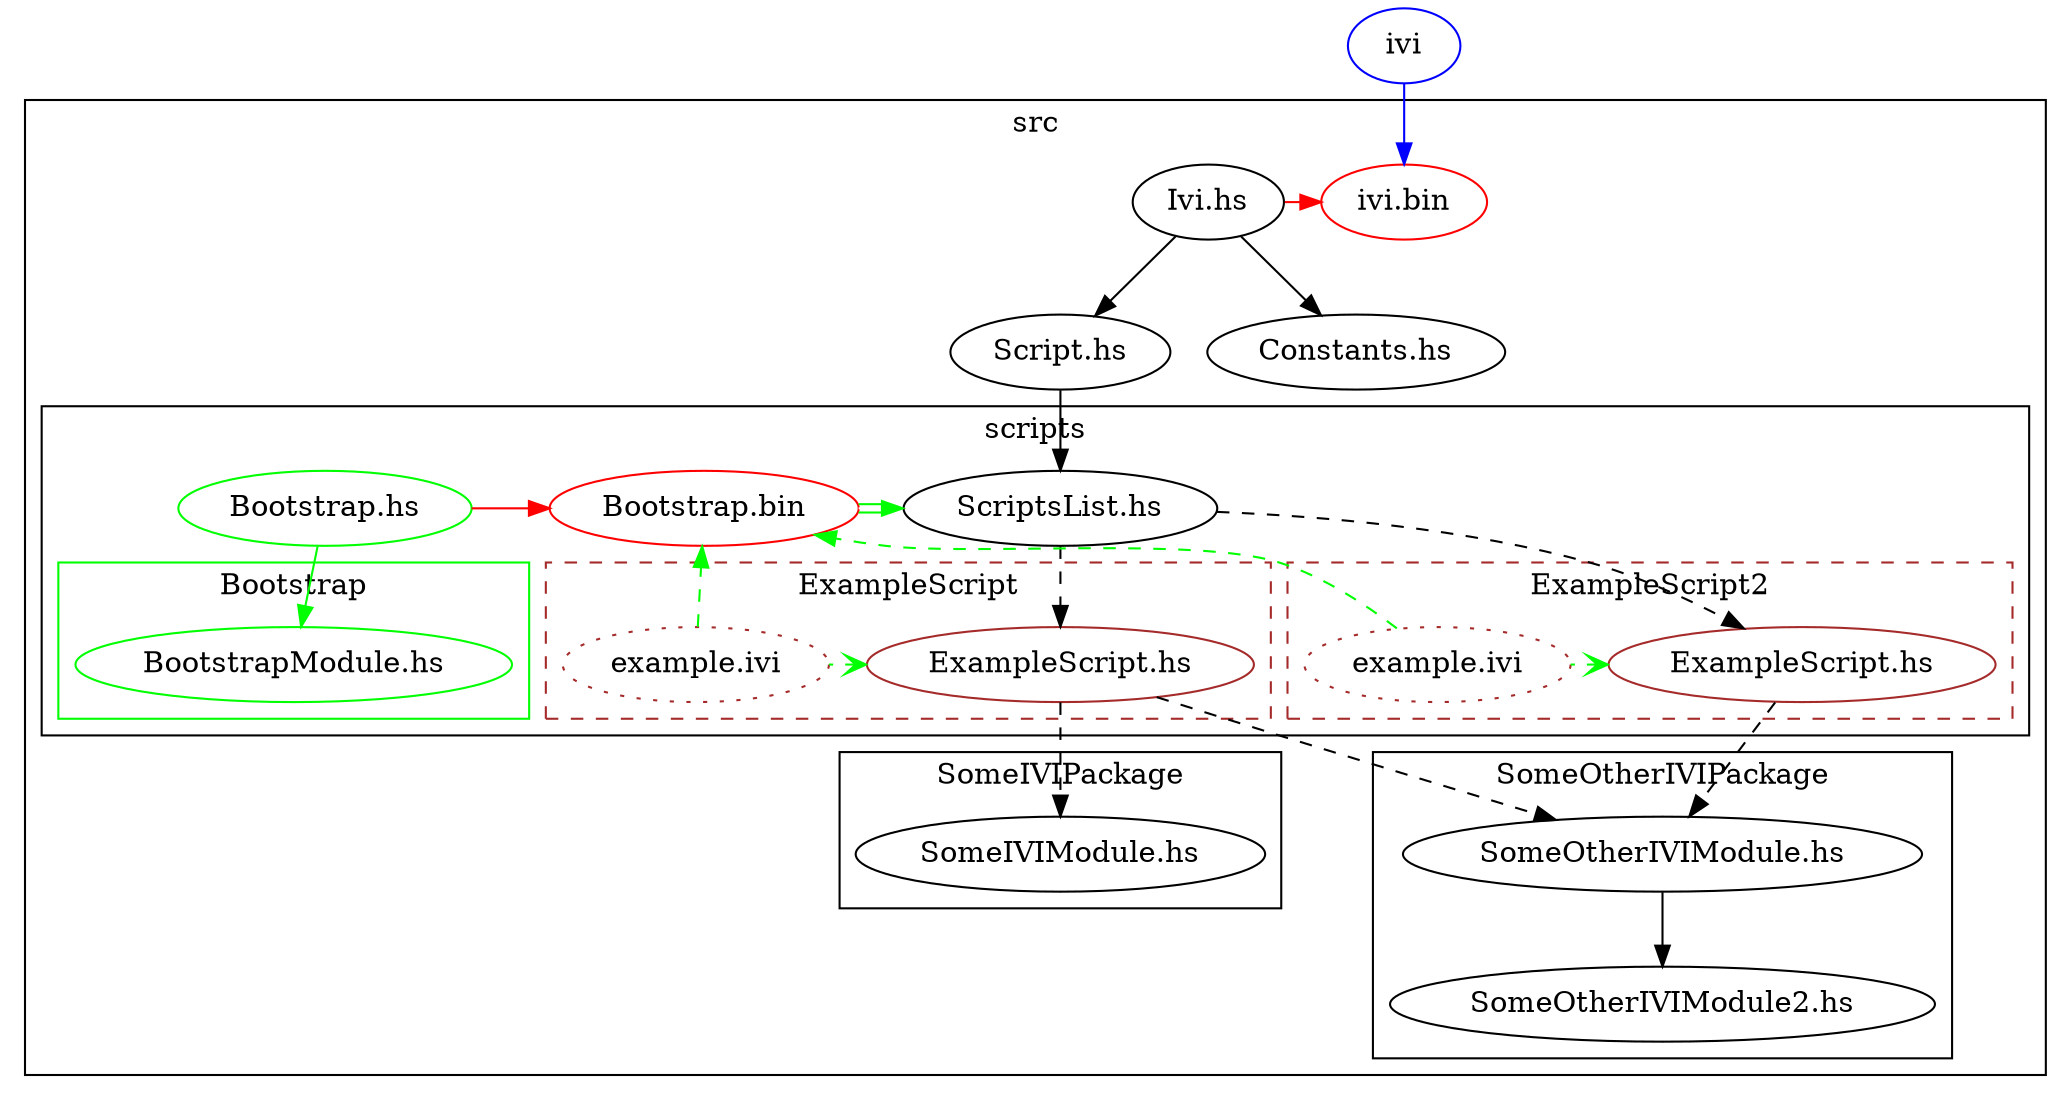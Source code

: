digraph G {
    ivilink [label="ivi", color="blue"];

    subgraph cluster_src {
        label = "src";
        
        ivibin [label="ivi.bin", color="red"];
        
        ivihs [label="Ivi.hs"];
        scripths [label="Script.hs"];
        constantshs [label="Constants.hs"];

        {rank=same ivibin ivihs};
        {rank=same scripths constantshs};

        ivihs -> scripths;
        ivihs -> constantshs;

        subgraph cluster_src_scripts {
            label = "scripts";
            scriptslisths [label="ScriptsList.hs"];

            bootstraphs [label="Bootstrap.hs", color="green"];
            bootstrap [label="Bootstrap.bin", color="green", color="red"];
            bootstraphs -> bootstrap [color="red"];
            bootstrap -> scriptslisths [color="green:white:green"];           

            {rank=same bootstraphs bootstrap scriptslisths};

            subgraph cluster_scr_scripts_bootstrap {
                label = "Bootstrap";
                color = "green";
            
                bootstrapmodulehs [label="BootstrapModule.hs",color="green"];
            }
            bootstraphs -> bootstrapmodulehs[color="green"];

            subgraph cluster_src_scripts_examplescript {
                label = "ExampleScript";
                style = "dashed";
                color = "brown";
                
                examplescripths [label="ExampleScript.hs", color="brown"];
                ivifile [label="example.ivi",color="brown", style="dotted"];
                ivifile -> examplescripths [color="green", style="dotted", arrowhead="vee"];
                {rank=same ivifile examplescripths};
            }
            
            subgraph cluster_src_scripts_examplescript2 {
                label = "ExampleScript2";
                style = "dashed";
                color = "brown";
                
                examplescript2hs [label="ExampleScript.hs", color="brown"];
                ivifile2 [label="example.ivi", color="brown", style="dotted"];
                ivifile2 -> examplescript2hs [color="green", style="dotted", arrowhead="vee"];
                {rank=same ivifile2 examplescript2hs};
            }
            scriptslisths -> examplescripths [style="dashed"];
            scriptslisths -> examplescript2hs [style="dashed"];

            
            ivifile  -> bootstrap [color="green", style="dashed"];
            ivifile2 -> bootstrap [color="green", style="dashed"];

        }
        

        scripths -> scriptslisths;
    
        subgraph cluster_src_ivipackage {
            label = "SomeIVIPackage";
            ivimodule [label="SomeIVIModule.hs"];
        }
        subgraph cluster_src_otherivipackage {
            label = "SomeOtherIVIPackage";
            otherivimodule [label="SomeOtherIVIModule.hs"];
            otherivimodule2 [label="SomeOtherIVIModule2.hs"];
            otherivimodule -> otherivimodule2;
        }
    }
    examplescripths -> ivimodule [style="dashed"];
    examplescripths -> otherivimodule [style="dashed"];
    examplescript2hs -> otherivimodule [style="dashed"];
    ivilink ->ivibin [color="blue"];
    ivihs -> ivibin [color="red"];
}

